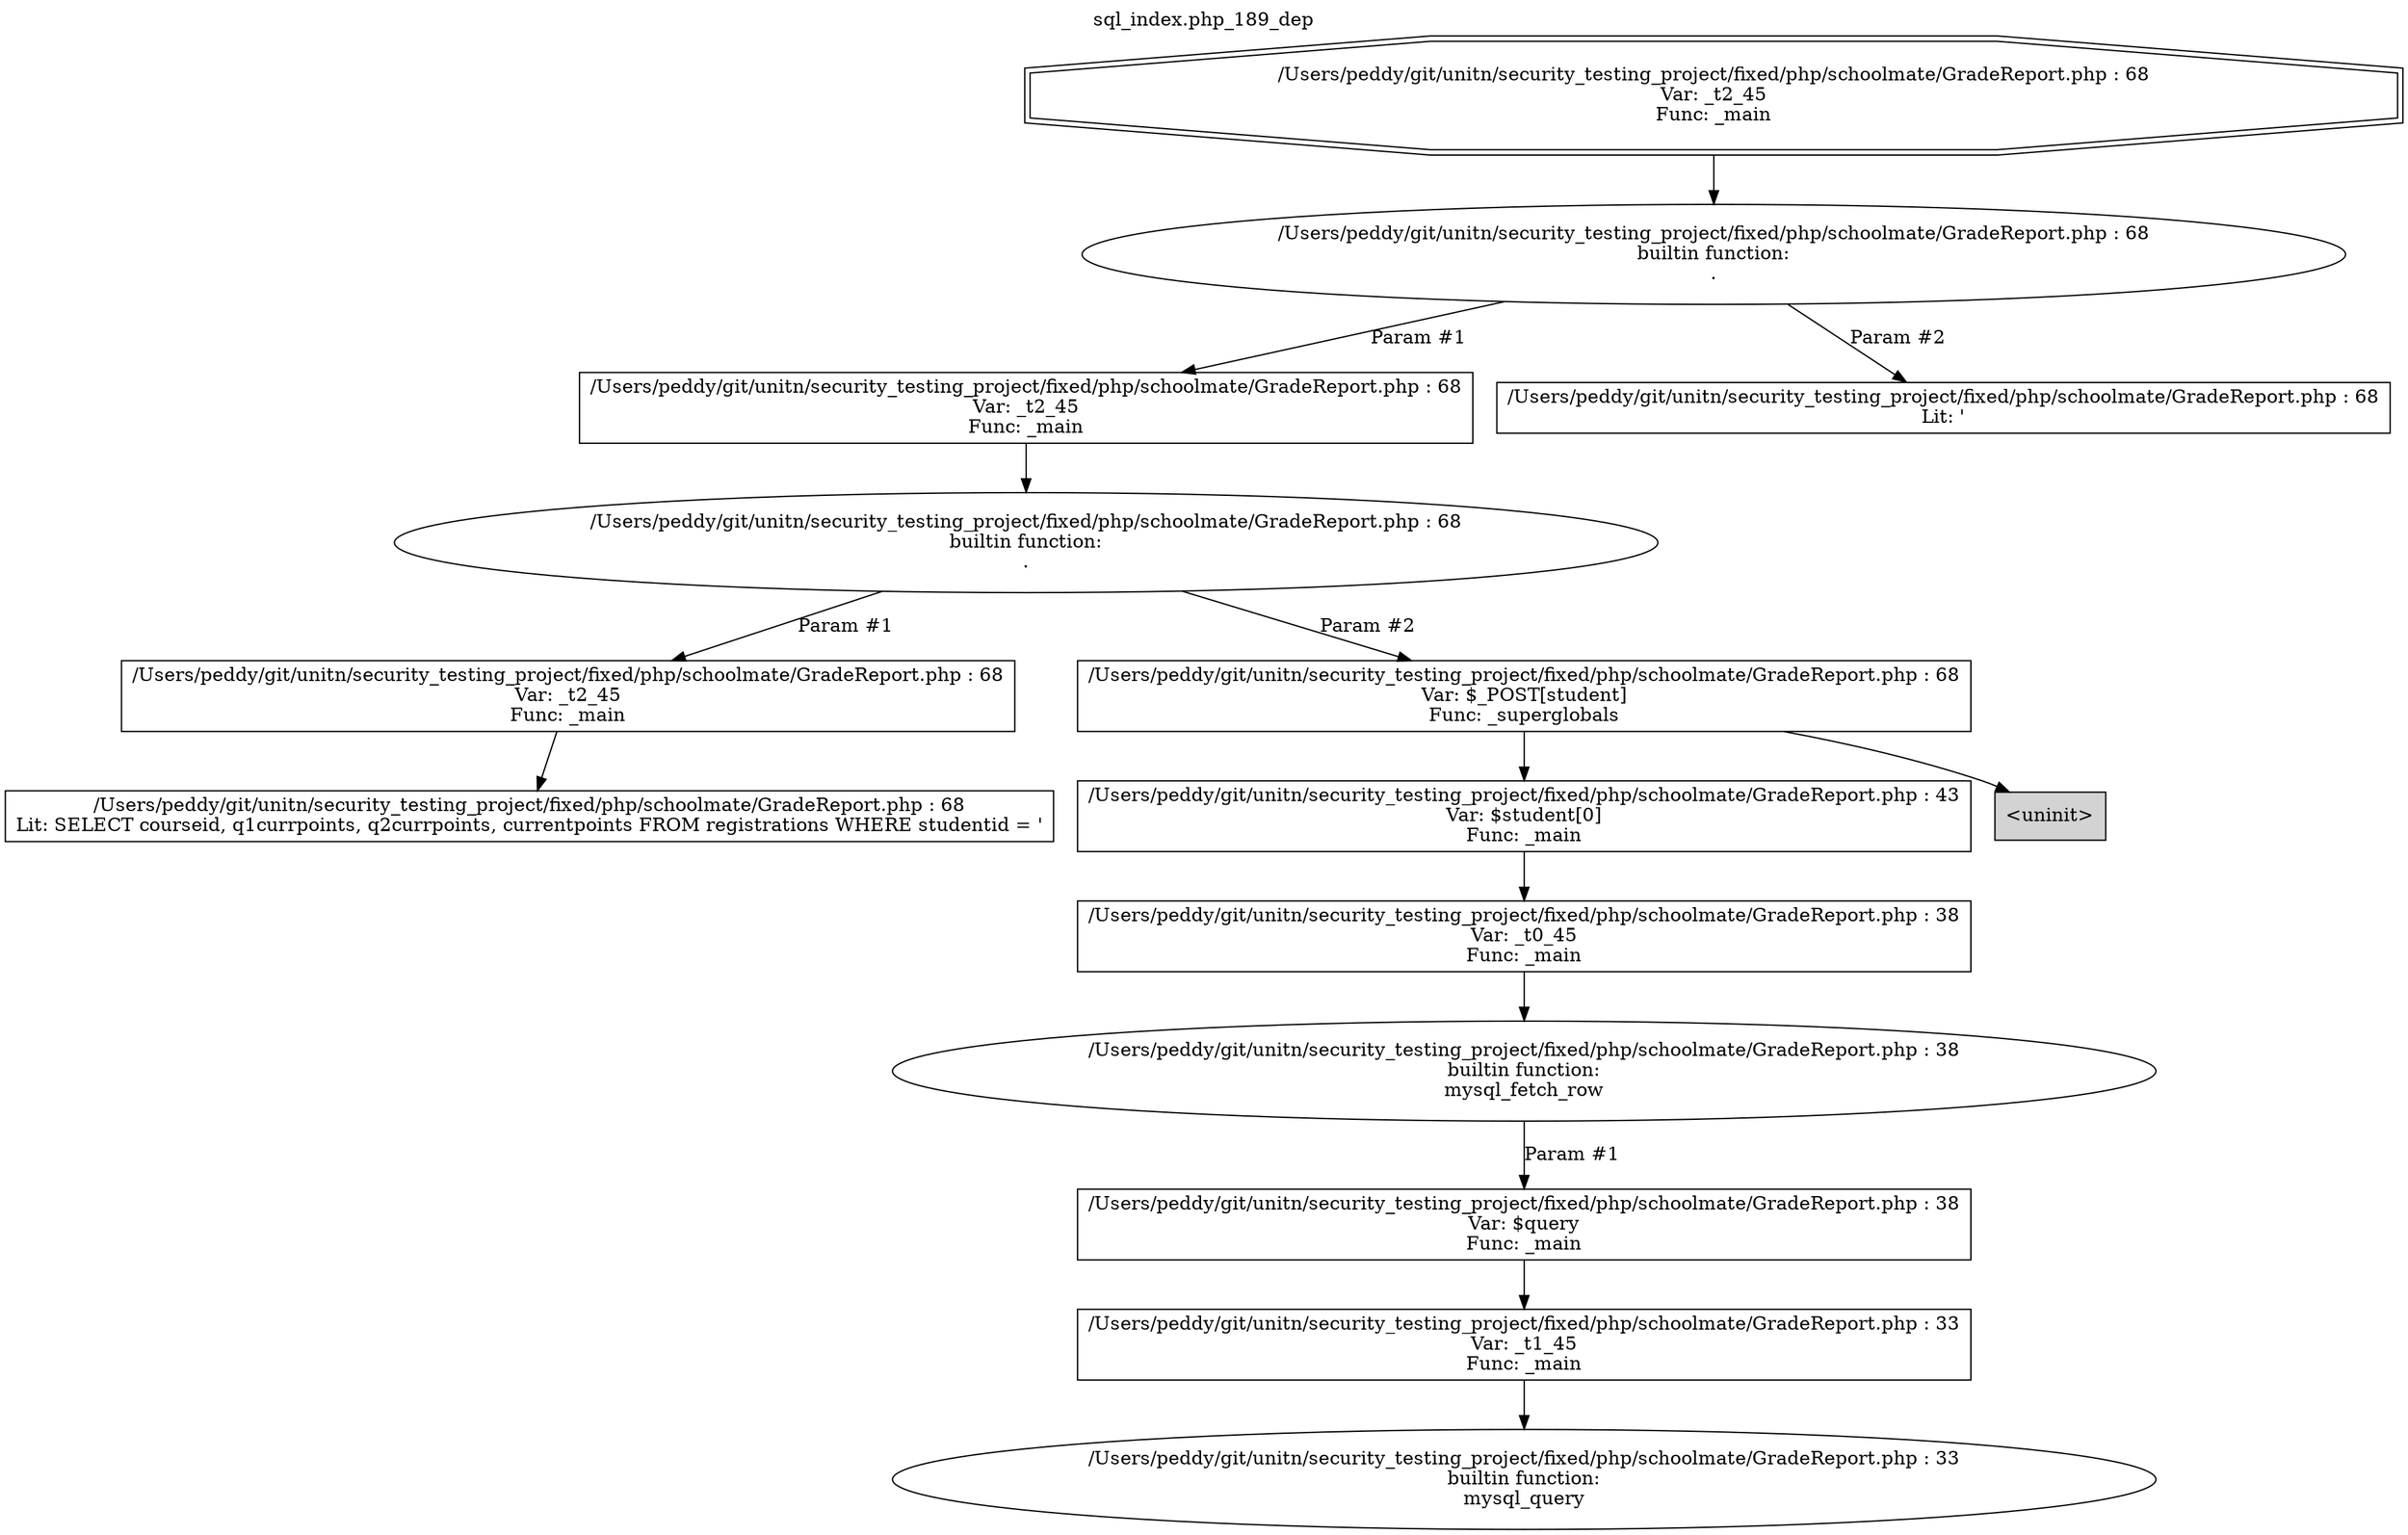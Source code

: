 digraph cfg {
  label="sql_index.php_189_dep";
  labelloc=t;
  n1 [shape=doubleoctagon, label="/Users/peddy/git/unitn/security_testing_project/fixed/php/schoolmate/GradeReport.php : 68\nVar: _t2_45\nFunc: _main\n"];
  n2 [shape=ellipse, label="/Users/peddy/git/unitn/security_testing_project/fixed/php/schoolmate/GradeReport.php : 68\nbuiltin function:\n.\n"];
  n3 [shape=box, label="/Users/peddy/git/unitn/security_testing_project/fixed/php/schoolmate/GradeReport.php : 68\nVar: _t2_45\nFunc: _main\n"];
  n4 [shape=ellipse, label="/Users/peddy/git/unitn/security_testing_project/fixed/php/schoolmate/GradeReport.php : 68\nbuiltin function:\n.\n"];
  n5 [shape=box, label="/Users/peddy/git/unitn/security_testing_project/fixed/php/schoolmate/GradeReport.php : 68\nVar: _t2_45\nFunc: _main\n"];
  n6 [shape=box, label="/Users/peddy/git/unitn/security_testing_project/fixed/php/schoolmate/GradeReport.php : 68\nLit: SELECT courseid, q1currpoints, q2currpoints, currentpoints FROM registrations WHERE studentid = '\n"];
  n7 [shape=box, label="/Users/peddy/git/unitn/security_testing_project/fixed/php/schoolmate/GradeReport.php : 68\nVar: $_POST[student]\nFunc: _superglobals\n"];
  n8 [shape=box, label="/Users/peddy/git/unitn/security_testing_project/fixed/php/schoolmate/GradeReport.php : 43\nVar: $student[0]\nFunc: _main\n"];
  n9 [shape=box, label="/Users/peddy/git/unitn/security_testing_project/fixed/php/schoolmate/GradeReport.php : 38\nVar: _t0_45\nFunc: _main\n"];
  n10 [shape=ellipse, label="/Users/peddy/git/unitn/security_testing_project/fixed/php/schoolmate/GradeReport.php : 38\nbuiltin function:\nmysql_fetch_row\n"];
  n11 [shape=box, label="/Users/peddy/git/unitn/security_testing_project/fixed/php/schoolmate/GradeReport.php : 38\nVar: $query\nFunc: _main\n"];
  n12 [shape=box, label="/Users/peddy/git/unitn/security_testing_project/fixed/php/schoolmate/GradeReport.php : 33\nVar: _t1_45\nFunc: _main\n"];
  n13 [shape=ellipse, label="/Users/peddy/git/unitn/security_testing_project/fixed/php/schoolmate/GradeReport.php : 33\nbuiltin function:\nmysql_query\n"];
  n14 [shape=box, label="<uninit>",style=filled];
  n15 [shape=box, label="/Users/peddy/git/unitn/security_testing_project/fixed/php/schoolmate/GradeReport.php : 68\nLit: '\n"];
  n1 -> n2;
  n3 -> n4;
  n5 -> n6;
  n4 -> n5[label="Param #1"];
  n4 -> n7[label="Param #2"];
  n9 -> n10;
  n12 -> n13;
  n11 -> n12;
  n10 -> n11[label="Param #1"];
  n8 -> n9;
  n7 -> n8;
  n7 -> n14;
  n2 -> n3[label="Param #1"];
  n2 -> n15[label="Param #2"];
}
